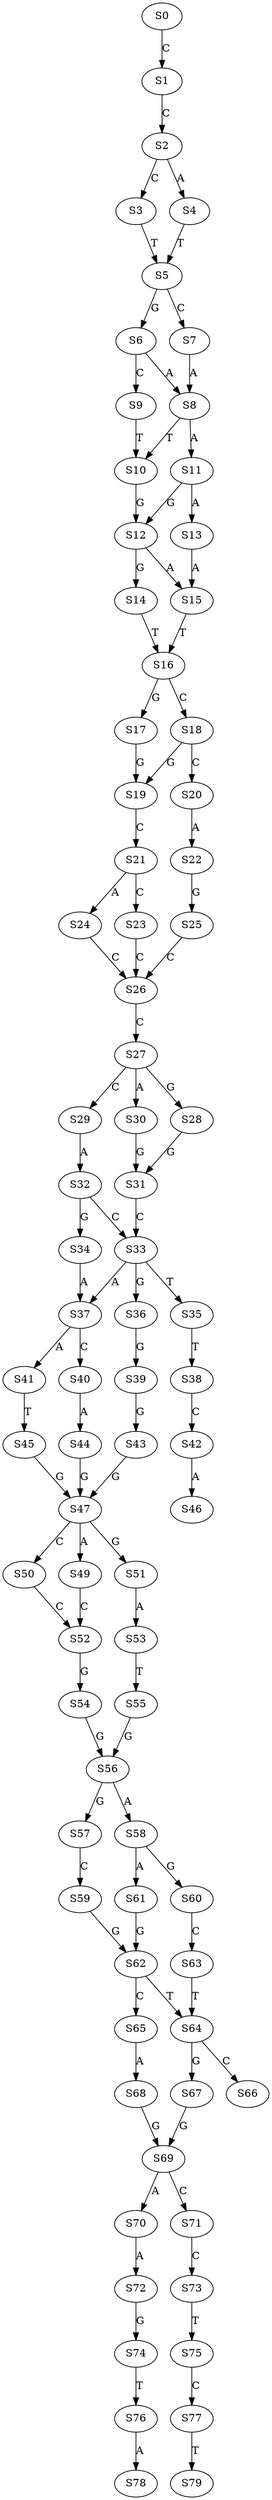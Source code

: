 strict digraph  {
	S0 -> S1 [ label = C ];
	S1 -> S2 [ label = C ];
	S2 -> S3 [ label = C ];
	S2 -> S4 [ label = A ];
	S3 -> S5 [ label = T ];
	S4 -> S5 [ label = T ];
	S5 -> S6 [ label = G ];
	S5 -> S7 [ label = C ];
	S6 -> S8 [ label = A ];
	S6 -> S9 [ label = C ];
	S7 -> S8 [ label = A ];
	S8 -> S10 [ label = T ];
	S8 -> S11 [ label = A ];
	S9 -> S10 [ label = T ];
	S10 -> S12 [ label = G ];
	S11 -> S12 [ label = G ];
	S11 -> S13 [ label = A ];
	S12 -> S14 [ label = G ];
	S12 -> S15 [ label = A ];
	S13 -> S15 [ label = A ];
	S14 -> S16 [ label = T ];
	S15 -> S16 [ label = T ];
	S16 -> S17 [ label = G ];
	S16 -> S18 [ label = C ];
	S17 -> S19 [ label = G ];
	S18 -> S19 [ label = G ];
	S18 -> S20 [ label = C ];
	S19 -> S21 [ label = C ];
	S20 -> S22 [ label = A ];
	S21 -> S23 [ label = C ];
	S21 -> S24 [ label = A ];
	S22 -> S25 [ label = G ];
	S23 -> S26 [ label = C ];
	S24 -> S26 [ label = C ];
	S25 -> S26 [ label = C ];
	S26 -> S27 [ label = C ];
	S27 -> S28 [ label = G ];
	S27 -> S29 [ label = C ];
	S27 -> S30 [ label = A ];
	S28 -> S31 [ label = G ];
	S29 -> S32 [ label = A ];
	S30 -> S31 [ label = G ];
	S31 -> S33 [ label = C ];
	S32 -> S33 [ label = C ];
	S32 -> S34 [ label = G ];
	S33 -> S35 [ label = T ];
	S33 -> S36 [ label = G ];
	S33 -> S37 [ label = A ];
	S34 -> S37 [ label = A ];
	S35 -> S38 [ label = T ];
	S36 -> S39 [ label = G ];
	S37 -> S40 [ label = C ];
	S37 -> S41 [ label = A ];
	S38 -> S42 [ label = C ];
	S39 -> S43 [ label = G ];
	S40 -> S44 [ label = A ];
	S41 -> S45 [ label = T ];
	S42 -> S46 [ label = A ];
	S43 -> S47 [ label = G ];
	S44 -> S47 [ label = G ];
	S45 -> S47 [ label = G ];
	S47 -> S49 [ label = A ];
	S47 -> S50 [ label = C ];
	S47 -> S51 [ label = G ];
	S49 -> S52 [ label = C ];
	S50 -> S52 [ label = C ];
	S51 -> S53 [ label = A ];
	S52 -> S54 [ label = G ];
	S53 -> S55 [ label = T ];
	S54 -> S56 [ label = G ];
	S55 -> S56 [ label = G ];
	S56 -> S57 [ label = G ];
	S56 -> S58 [ label = A ];
	S57 -> S59 [ label = C ];
	S58 -> S60 [ label = G ];
	S58 -> S61 [ label = A ];
	S59 -> S62 [ label = G ];
	S60 -> S63 [ label = C ];
	S61 -> S62 [ label = G ];
	S62 -> S64 [ label = T ];
	S62 -> S65 [ label = C ];
	S63 -> S64 [ label = T ];
	S64 -> S66 [ label = C ];
	S64 -> S67 [ label = G ];
	S65 -> S68 [ label = A ];
	S67 -> S69 [ label = G ];
	S68 -> S69 [ label = G ];
	S69 -> S70 [ label = A ];
	S69 -> S71 [ label = C ];
	S70 -> S72 [ label = A ];
	S71 -> S73 [ label = C ];
	S72 -> S74 [ label = G ];
	S73 -> S75 [ label = T ];
	S74 -> S76 [ label = T ];
	S75 -> S77 [ label = C ];
	S76 -> S78 [ label = A ];
	S77 -> S79 [ label = T ];
}
